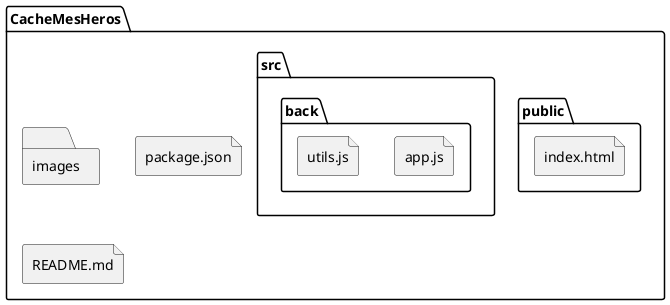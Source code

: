 @startuml
folder CacheMesHeros {
folder images
folder public {
file index.html
}
folder src {
folder back {
file app.js
file utils.js
}
}
file package.json
file README.md
}
@enduml